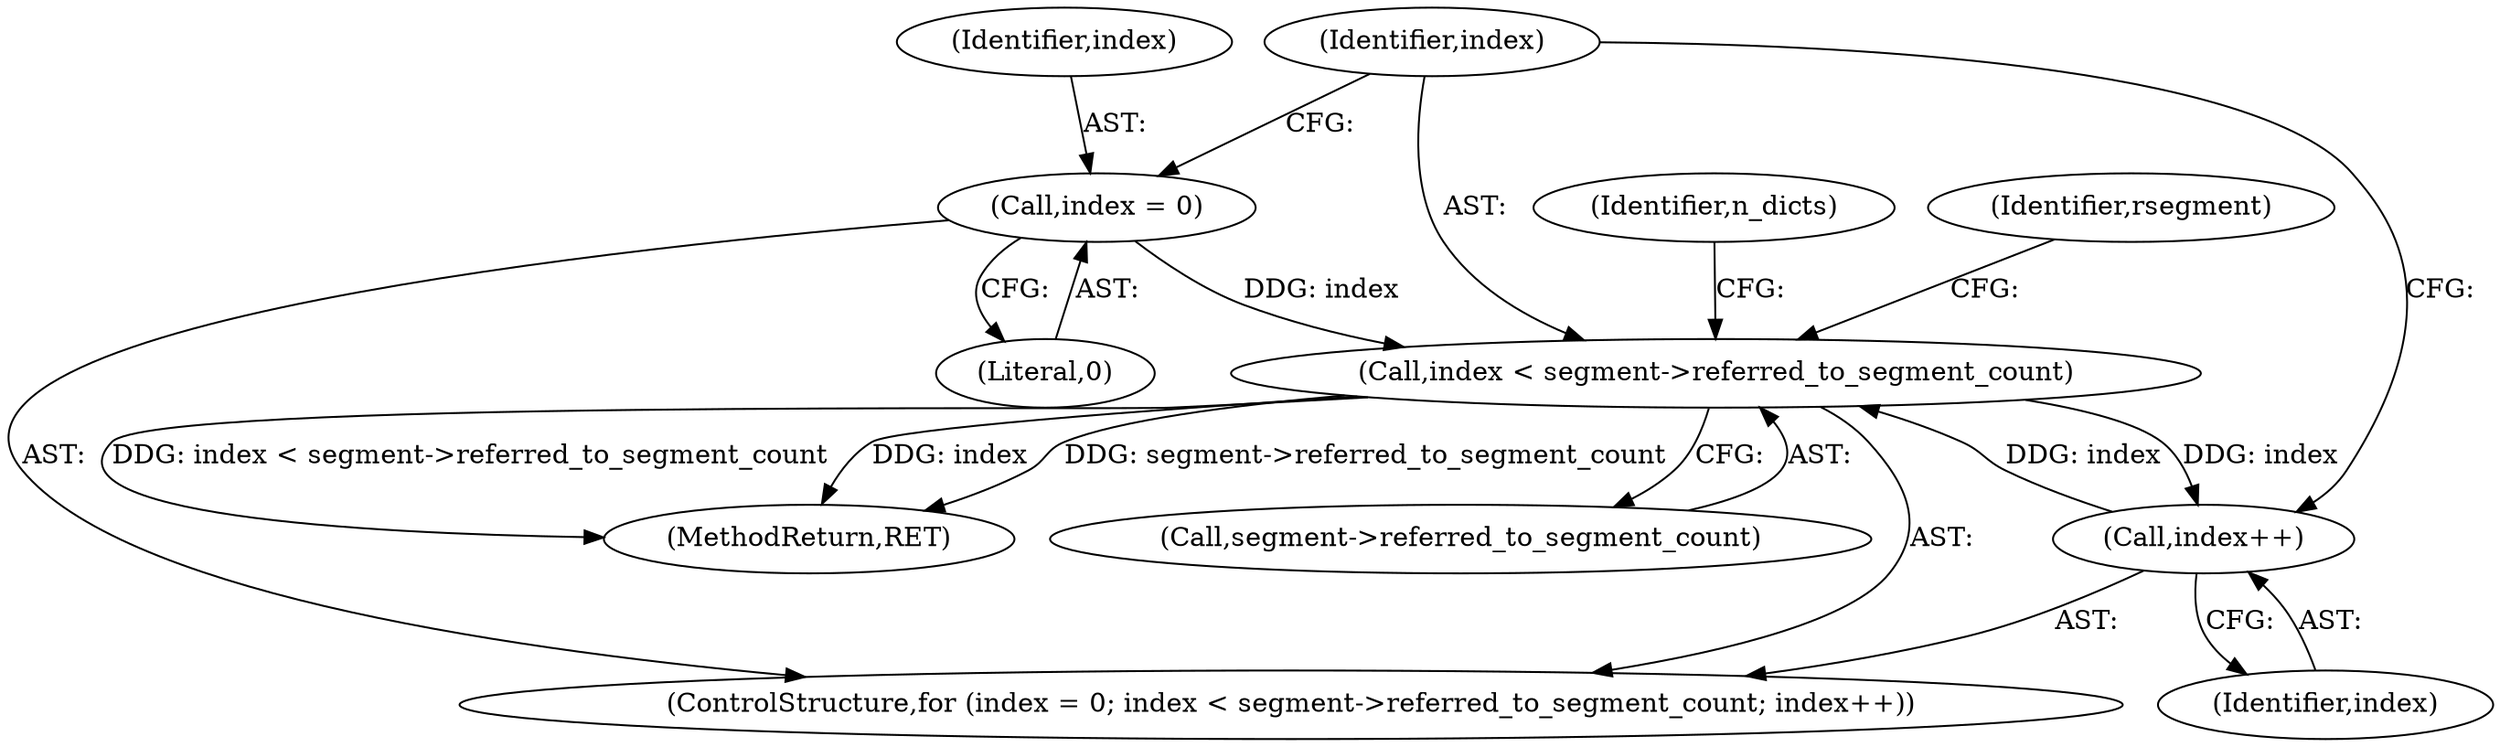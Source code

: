 digraph "0_ghostscript_e698d5c11d27212aa1098bc5b1673a3378563092_14@pointer" {
"1000114" [label="(Call,index < segment->referred_to_segment_count)"];
"1000111" [label="(Call,index = 0)"];
"1000119" [label="(Call,index++)"];
"1000114" [label="(Call,index < segment->referred_to_segment_count)"];
"1000169" [label="(Identifier,n_dicts)"];
"1000123" [label="(Identifier,rsegment)"];
"1000115" [label="(Identifier,index)"];
"1000170" [label="(MethodReturn,RET)"];
"1000116" [label="(Call,segment->referred_to_segment_count)"];
"1000114" [label="(Call,index < segment->referred_to_segment_count)"];
"1000110" [label="(ControlStructure,for (index = 0; index < segment->referred_to_segment_count; index++))"];
"1000119" [label="(Call,index++)"];
"1000112" [label="(Identifier,index)"];
"1000111" [label="(Call,index = 0)"];
"1000113" [label="(Literal,0)"];
"1000120" [label="(Identifier,index)"];
"1000114" -> "1000110"  [label="AST: "];
"1000114" -> "1000116"  [label="CFG: "];
"1000115" -> "1000114"  [label="AST: "];
"1000116" -> "1000114"  [label="AST: "];
"1000123" -> "1000114"  [label="CFG: "];
"1000169" -> "1000114"  [label="CFG: "];
"1000114" -> "1000170"  [label="DDG: index < segment->referred_to_segment_count"];
"1000114" -> "1000170"  [label="DDG: index"];
"1000114" -> "1000170"  [label="DDG: segment->referred_to_segment_count"];
"1000111" -> "1000114"  [label="DDG: index"];
"1000119" -> "1000114"  [label="DDG: index"];
"1000114" -> "1000119"  [label="DDG: index"];
"1000111" -> "1000110"  [label="AST: "];
"1000111" -> "1000113"  [label="CFG: "];
"1000112" -> "1000111"  [label="AST: "];
"1000113" -> "1000111"  [label="AST: "];
"1000115" -> "1000111"  [label="CFG: "];
"1000119" -> "1000110"  [label="AST: "];
"1000119" -> "1000120"  [label="CFG: "];
"1000120" -> "1000119"  [label="AST: "];
"1000115" -> "1000119"  [label="CFG: "];
}
